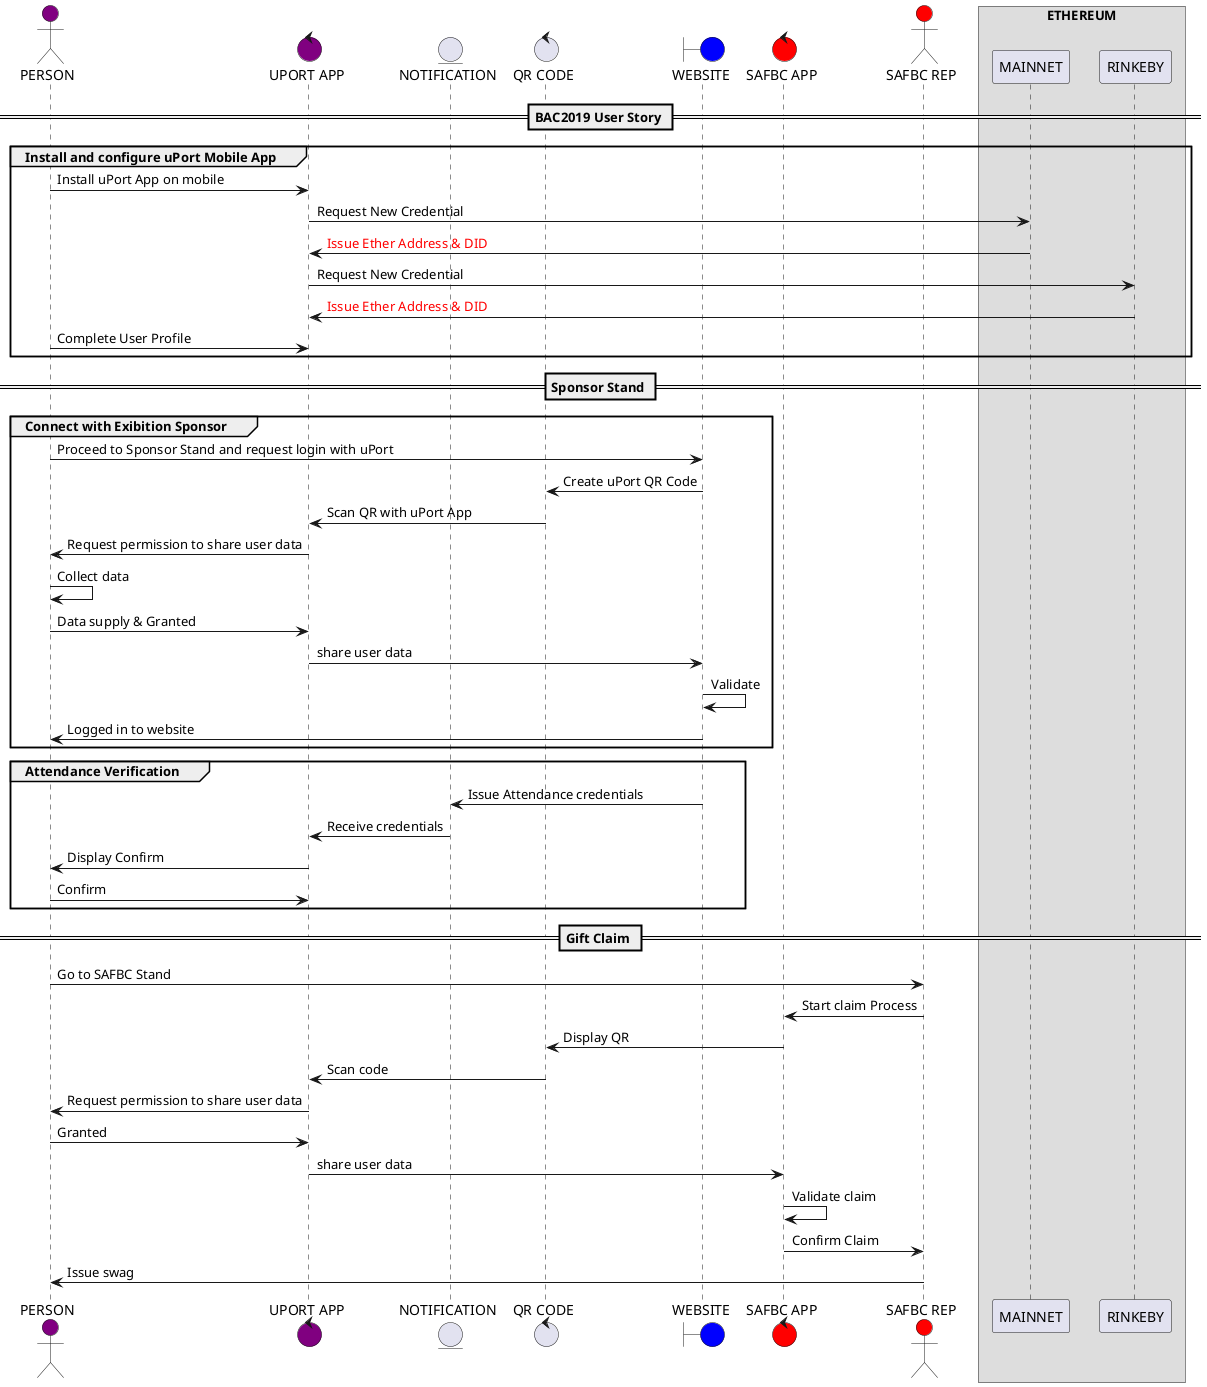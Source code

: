 @startuml
skinparam ParticipantPadding 10
skinparam BoxPadding 10


== BAC2019 User Story ==

group Install and configure uPort Mobile App

actor PERSON #purple
control "UPORT APP" as UPORT #purple
entity NOTIFICATION
control "QR CODE" as QR
boundary WEBSITE #blue
control "SAFBC APP" as SAFBC #red
actor "SAFBC REP" as REP #red

PERSON -> UPORT         : Install uPort App on mobile

box "ETHEREUM"
UPORT -> MAINNET #blue  : Request New Credential
MAINNET -> UPORT        : <color:red>Issue Ether Address & DID</color>
UPORT -> RINKEBY #grey  : Request New Credential
RINKEBY -> UPORT        : <color:red>Issue Ether Address & DID</color>
end box

PERSON -> UPORT : Complete User Profile
end group

== Sponsor Stand ==

group Connect with Exibition Sponsor
PERSON -> WEBSITE       : Proceed to Sponsor Stand and request login with uPort
WEBSITE -> QR           : Create uPort QR Code
QR -> UPORT             : Scan QR with uPort App
UPORT -> PERSON         : Request permission to share user data
PERSON -> PERSON        : Collect data
PERSON -> UPORT         : Data supply & Granted
UPORT -> WEBSITE        : share user data
WEBSITE -> WEBSITE      : Validate
WEBSITE -> PERSON       : Logged in to website
end group

group Attendance Verification

WEBSITE -> NOTIFICATION : Issue Attendance credentials
NOTIFICATION -> UPORT   : Receive credentials
UPORT -> PERSON         : Display Confirm
PERSON -> UPORT         : Confirm
end group

== Gift Claim ==

PERSON -> REP           : Go to SAFBC Stand
REP -> SAFBC            : Start claim Process
SAFBC -> QR             : Display QR
QR -> UPORT             : Scan code
UPORT -> PERSON         : Request permission to share user data
PERSON -> UPORT         : Granted
UPORT -> SAFBC          : share user data
SAFBC -> SAFBC          : Validate claim
SAFBC -> REP            : Confirm Claim
REP -> PERSON           : Issue swag


@enduml
